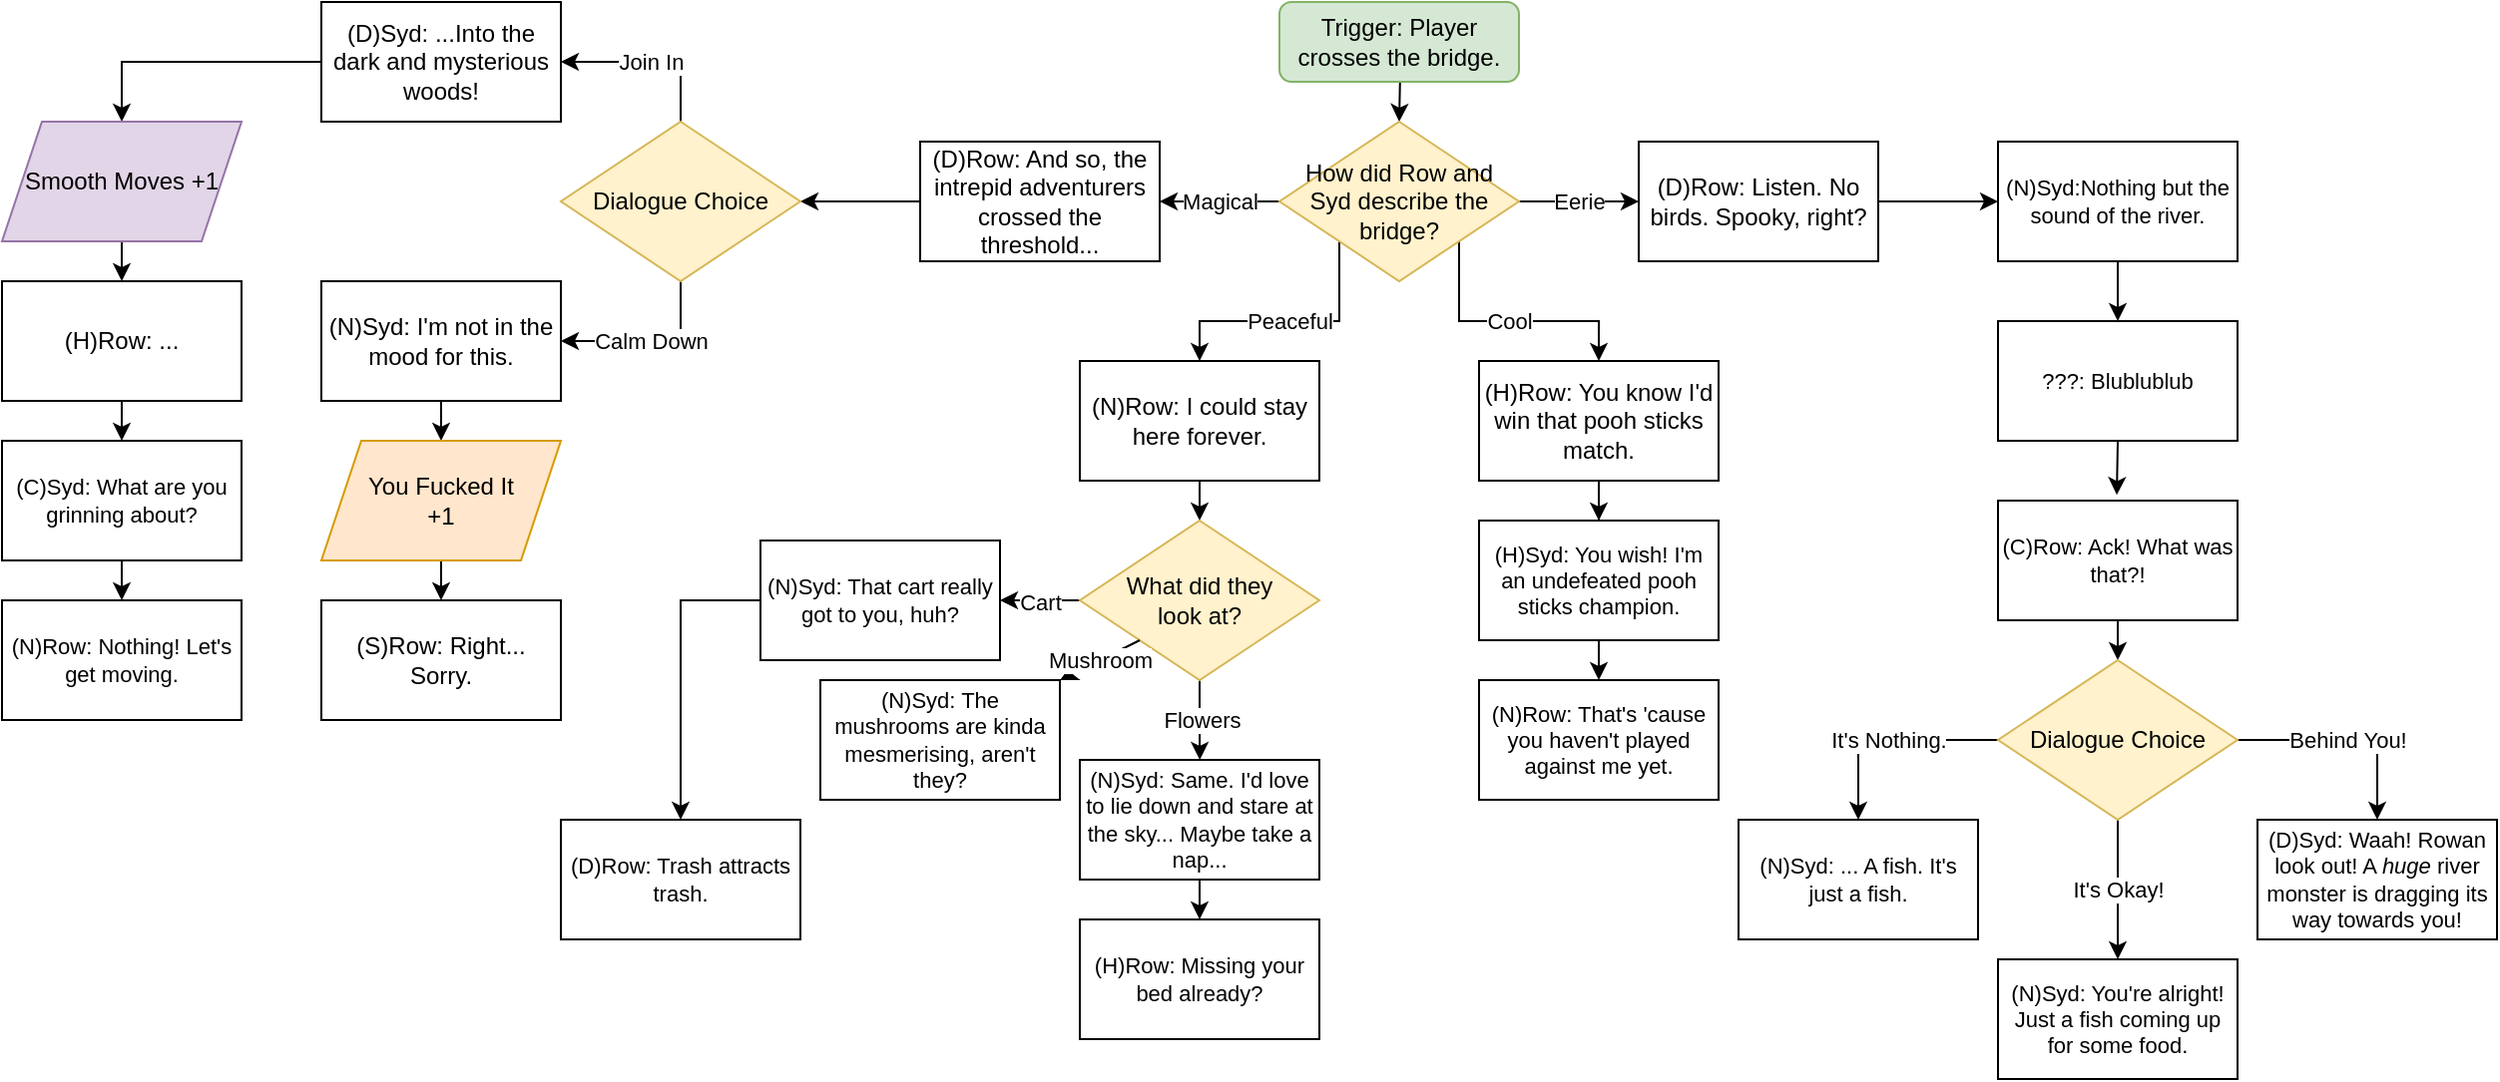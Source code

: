 <mxfile version="19.0.2" type="github">
  <diagram id="DZ8Dj9MR2hZbXhJrOcKU" name="Page-1">
    <mxGraphModel dx="2407" dy="867" grid="1" gridSize="10" guides="1" tooltips="1" connect="1" arrows="1" fold="1" page="1" pageScale="1" pageWidth="827" pageHeight="1169" math="0" shadow="0">
      <root>
        <mxCell id="0" />
        <mxCell id="1" parent="0" />
        <mxCell id="NAdVG0IVwEAJiWZTJbvc-14" style="edgeStyle=orthogonalEdgeStyle;rounded=0;orthogonalLoop=1;jettySize=auto;html=1;exitX=0.5;exitY=1;exitDx=0;exitDy=0;entryX=0.5;entryY=0;entryDx=0;entryDy=0;" parent="1" target="NAdVG0IVwEAJiWZTJbvc-13" edge="1">
          <mxGeometry relative="1" as="geometry">
            <mxPoint x="420" y="90" as="sourcePoint" />
          </mxGeometry>
        </mxCell>
        <mxCell id="NAdVG0IVwEAJiWZTJbvc-2" value="Trigger: Player crosses the bridge." style="rounded=1;whiteSpace=wrap;html=1;fillColor=#d5e8d4;strokeColor=#82b366;" parent="1" vertex="1">
          <mxGeometry x="360" y="80" width="120" height="40" as="geometry" />
        </mxCell>
        <mxCell id="NAdVG0IVwEAJiWZTJbvc-18" value="Eerie" style="edgeStyle=orthogonalEdgeStyle;rounded=0;orthogonalLoop=1;jettySize=auto;html=1;exitX=1;exitY=0.5;exitDx=0;exitDy=0;" parent="1" source="NAdVG0IVwEAJiWZTJbvc-13" target="NAdVG0IVwEAJiWZTJbvc-16" edge="1">
          <mxGeometry relative="1" as="geometry" />
        </mxCell>
        <mxCell id="NAdVG0IVwEAJiWZTJbvc-19" value="Magical" style="edgeStyle=orthogonalEdgeStyle;rounded=0;orthogonalLoop=1;jettySize=auto;html=1;exitX=0;exitY=0.5;exitDx=0;exitDy=0;entryX=1;entryY=0.5;entryDx=0;entryDy=0;" parent="1" source="NAdVG0IVwEAJiWZTJbvc-13" target="NAdVG0IVwEAJiWZTJbvc-15" edge="1">
          <mxGeometry relative="1" as="geometry" />
        </mxCell>
        <mxCell id="Kke0BGWT3q5RP1eteunb-4" value="Peaceful" style="edgeStyle=orthogonalEdgeStyle;rounded=0;orthogonalLoop=1;jettySize=auto;html=1;exitX=0;exitY=1;exitDx=0;exitDy=0;" parent="1" source="NAdVG0IVwEAJiWZTJbvc-13" target="Kke0BGWT3q5RP1eteunb-2" edge="1">
          <mxGeometry relative="1" as="geometry" />
        </mxCell>
        <mxCell id="Kke0BGWT3q5RP1eteunb-5" value="Cool" style="edgeStyle=orthogonalEdgeStyle;rounded=0;orthogonalLoop=1;jettySize=auto;html=1;exitX=1;exitY=1;exitDx=0;exitDy=0;entryX=0.5;entryY=0;entryDx=0;entryDy=0;" parent="1" source="NAdVG0IVwEAJiWZTJbvc-13" target="Kke0BGWT3q5RP1eteunb-3" edge="1">
          <mxGeometry relative="1" as="geometry" />
        </mxCell>
        <mxCell id="NAdVG0IVwEAJiWZTJbvc-13" value="How did Row and Syd describe the bridge?" style="rhombus;whiteSpace=wrap;html=1;fillColor=#fff2cc;strokeColor=#d6b656;" parent="1" vertex="1">
          <mxGeometry x="360" y="140" width="120" height="80" as="geometry" />
        </mxCell>
        <mxCell id="Kke0BGWT3q5RP1eteunb-10" style="edgeStyle=orthogonalEdgeStyle;rounded=0;orthogonalLoop=1;jettySize=auto;html=1;exitX=0;exitY=0.5;exitDx=0;exitDy=0;entryX=1;entryY=0.5;entryDx=0;entryDy=0;" parent="1" source="NAdVG0IVwEAJiWZTJbvc-15" target="Kke0BGWT3q5RP1eteunb-8" edge="1">
          <mxGeometry relative="1" as="geometry" />
        </mxCell>
        <mxCell id="NAdVG0IVwEAJiWZTJbvc-15" value="(D)Row: And so, the intrepid adventurers crossed the threshold..." style="rounded=0;whiteSpace=wrap;html=1;spacing=2;" parent="1" vertex="1">
          <mxGeometry x="180" y="150" width="120" height="60" as="geometry" />
        </mxCell>
        <mxCell id="VS9Qs09J__AlXY4NKtRz-43" style="edgeStyle=orthogonalEdgeStyle;rounded=0;orthogonalLoop=1;jettySize=auto;html=1;exitX=1;exitY=0.5;exitDx=0;exitDy=0;entryX=0;entryY=0.5;entryDx=0;entryDy=0;fontSize=11;" edge="1" parent="1" source="NAdVG0IVwEAJiWZTJbvc-16" target="VS9Qs09J__AlXY4NKtRz-42">
          <mxGeometry relative="1" as="geometry" />
        </mxCell>
        <mxCell id="NAdVG0IVwEAJiWZTJbvc-16" value="(D)Row: Listen. No birds. Spooky, right?" style="rounded=0;whiteSpace=wrap;html=1;" parent="1" vertex="1">
          <mxGeometry x="540" y="150" width="120" height="60" as="geometry" />
        </mxCell>
        <mxCell id="VS9Qs09J__AlXY4NKtRz-25" style="edgeStyle=orthogonalEdgeStyle;rounded=0;orthogonalLoop=1;jettySize=auto;html=1;exitX=0.5;exitY=1;exitDx=0;exitDy=0;entryX=0.5;entryY=0;entryDx=0;entryDy=0;fontSize=11;" edge="1" parent="1" source="Kke0BGWT3q5RP1eteunb-2" target="VS9Qs09J__AlXY4NKtRz-24">
          <mxGeometry relative="1" as="geometry" />
        </mxCell>
        <mxCell id="Kke0BGWT3q5RP1eteunb-2" value="(N)Row: I could stay here forever." style="rounded=0;whiteSpace=wrap;html=1;" parent="1" vertex="1">
          <mxGeometry x="260" y="260" width="120" height="60" as="geometry" />
        </mxCell>
        <mxCell id="VS9Qs09J__AlXY4NKtRz-33" style="edgeStyle=orthogonalEdgeStyle;rounded=0;orthogonalLoop=1;jettySize=auto;html=1;exitX=0.5;exitY=1;exitDx=0;exitDy=0;fontSize=11;" edge="1" parent="1" source="Kke0BGWT3q5RP1eteunb-3" target="VS9Qs09J__AlXY4NKtRz-34">
          <mxGeometry relative="1" as="geometry">
            <mxPoint x="520.222" y="340" as="targetPoint" />
          </mxGeometry>
        </mxCell>
        <mxCell id="Kke0BGWT3q5RP1eteunb-3" value="(H)Row: You know I&#39;d win that pooh sticks match." style="rounded=0;whiteSpace=wrap;html=1;" parent="1" vertex="1">
          <mxGeometry x="460" y="260" width="120" height="60" as="geometry" />
        </mxCell>
        <mxCell id="Kke0BGWT3q5RP1eteunb-15" value="Join In" style="edgeStyle=orthogonalEdgeStyle;rounded=0;orthogonalLoop=1;jettySize=auto;html=1;exitX=0.5;exitY=0;exitDx=0;exitDy=0;entryX=1;entryY=0.5;entryDx=0;entryDy=0;" parent="1" source="Kke0BGWT3q5RP1eteunb-8" target="Kke0BGWT3q5RP1eteunb-12" edge="1">
          <mxGeometry relative="1" as="geometry" />
        </mxCell>
        <mxCell id="Kke0BGWT3q5RP1eteunb-18" value="Calm Down" style="edgeStyle=orthogonalEdgeStyle;rounded=0;orthogonalLoop=1;jettySize=auto;html=1;exitX=0.5;exitY=1;exitDx=0;exitDy=0;entryX=1;entryY=0.5;entryDx=0;entryDy=0;" parent="1" source="Kke0BGWT3q5RP1eteunb-8" target="Kke0BGWT3q5RP1eteunb-13" edge="1">
          <mxGeometry relative="1" as="geometry" />
        </mxCell>
        <mxCell id="Kke0BGWT3q5RP1eteunb-8" value="Dialogue Choice" style="rhombus;whiteSpace=wrap;html=1;fillColor=#fff2cc;strokeColor=#d6b656;" parent="1" vertex="1">
          <mxGeometry y="140" width="120" height="80" as="geometry" />
        </mxCell>
        <mxCell id="VS9Qs09J__AlXY4NKtRz-2" style="edgeStyle=orthogonalEdgeStyle;rounded=0;orthogonalLoop=1;jettySize=auto;html=1;exitX=0;exitY=0.5;exitDx=0;exitDy=0;entryX=0.5;entryY=0;entryDx=0;entryDy=0;" edge="1" parent="1" source="Kke0BGWT3q5RP1eteunb-12" target="VS9Qs09J__AlXY4NKtRz-1">
          <mxGeometry relative="1" as="geometry" />
        </mxCell>
        <mxCell id="Kke0BGWT3q5RP1eteunb-12" value="&lt;div&gt;(D)Syd: ...Into the dark and mysterious woods!&lt;br&gt;&lt;/div&gt;" style="rounded=0;whiteSpace=wrap;html=1;" parent="1" vertex="1">
          <mxGeometry x="-120" y="80" width="120" height="60" as="geometry" />
        </mxCell>
        <mxCell id="VS9Qs09J__AlXY4NKtRz-4" style="edgeStyle=orthogonalEdgeStyle;rounded=0;orthogonalLoop=1;jettySize=auto;html=1;exitX=0.5;exitY=1;exitDx=0;exitDy=0;entryX=0.5;entryY=0;entryDx=0;entryDy=0;" edge="1" parent="1" source="Kke0BGWT3q5RP1eteunb-13" target="VS9Qs09J__AlXY4NKtRz-3">
          <mxGeometry relative="1" as="geometry" />
        </mxCell>
        <mxCell id="Kke0BGWT3q5RP1eteunb-13" value="(N)Syd: I&#39;m not in the mood for this." style="rounded=0;whiteSpace=wrap;html=1;" parent="1" vertex="1">
          <mxGeometry x="-120" y="220" width="120" height="60" as="geometry" />
        </mxCell>
        <mxCell id="VS9Qs09J__AlXY4NKtRz-8" style="edgeStyle=orthogonalEdgeStyle;rounded=0;orthogonalLoop=1;jettySize=auto;html=1;exitX=0.5;exitY=1;exitDx=0;exitDy=0;entryX=0.5;entryY=0;entryDx=0;entryDy=0;fontSize=11;" edge="1" parent="1" source="VS9Qs09J__AlXY4NKtRz-1" target="VS9Qs09J__AlXY4NKtRz-7">
          <mxGeometry relative="1" as="geometry" />
        </mxCell>
        <mxCell id="VS9Qs09J__AlXY4NKtRz-1" value="Smooth Moves +1" style="shape=parallelogram;perimeter=parallelogramPerimeter;whiteSpace=wrap;html=1;fixedSize=1;fillColor=#e1d5e7;strokeColor=#9673a6;" vertex="1" parent="1">
          <mxGeometry x="-280" y="140" width="120" height="60" as="geometry" />
        </mxCell>
        <mxCell id="VS9Qs09J__AlXY4NKtRz-6" style="edgeStyle=orthogonalEdgeStyle;rounded=0;orthogonalLoop=1;jettySize=auto;html=1;exitX=0.5;exitY=1;exitDx=0;exitDy=0;entryX=0.5;entryY=0;entryDx=0;entryDy=0;" edge="1" parent="1" source="VS9Qs09J__AlXY4NKtRz-3" target="VS9Qs09J__AlXY4NKtRz-5">
          <mxGeometry relative="1" as="geometry" />
        </mxCell>
        <mxCell id="VS9Qs09J__AlXY4NKtRz-3" value="&lt;div&gt;You Fucked It&lt;/div&gt;&lt;div&gt;+1&lt;/div&gt;" style="shape=parallelogram;perimeter=parallelogramPerimeter;whiteSpace=wrap;html=1;fixedSize=1;fillColor=#ffe6cc;strokeColor=#d79b00;" vertex="1" parent="1">
          <mxGeometry x="-120" y="300" width="120" height="60" as="geometry" />
        </mxCell>
        <mxCell id="VS9Qs09J__AlXY4NKtRz-5" value="(S)Row: Right... Sorry." style="rounded=0;whiteSpace=wrap;html=1;" vertex="1" parent="1">
          <mxGeometry x="-120" y="380" width="120" height="60" as="geometry" />
        </mxCell>
        <mxCell id="VS9Qs09J__AlXY4NKtRz-11" style="edgeStyle=orthogonalEdgeStyle;rounded=0;orthogonalLoop=1;jettySize=auto;html=1;exitX=0.5;exitY=1;exitDx=0;exitDy=0;entryX=0.5;entryY=0;entryDx=0;entryDy=0;fontSize=11;" edge="1" parent="1" source="VS9Qs09J__AlXY4NKtRz-7" target="VS9Qs09J__AlXY4NKtRz-9">
          <mxGeometry relative="1" as="geometry" />
        </mxCell>
        <mxCell id="VS9Qs09J__AlXY4NKtRz-7" value="(H)Row: ... " style="rounded=0;whiteSpace=wrap;html=1;" vertex="1" parent="1">
          <mxGeometry x="-280" y="220" width="120" height="60" as="geometry" />
        </mxCell>
        <mxCell id="VS9Qs09J__AlXY4NKtRz-13" style="edgeStyle=orthogonalEdgeStyle;rounded=0;orthogonalLoop=1;jettySize=auto;html=1;exitX=0.5;exitY=1;exitDx=0;exitDy=0;entryX=0.5;entryY=0;entryDx=0;entryDy=0;fontSize=11;" edge="1" parent="1" source="VS9Qs09J__AlXY4NKtRz-9" target="VS9Qs09J__AlXY4NKtRz-12">
          <mxGeometry relative="1" as="geometry" />
        </mxCell>
        <mxCell id="VS9Qs09J__AlXY4NKtRz-9" value="(C)Syd: What are you grinning about?" style="rounded=0;whiteSpace=wrap;html=1;fontSize=11;" vertex="1" parent="1">
          <mxGeometry x="-280" y="300" width="120" height="60" as="geometry" />
        </mxCell>
        <mxCell id="VS9Qs09J__AlXY4NKtRz-12" value="(N)Row: Nothing! Let&#39;s get moving." style="rounded=0;whiteSpace=wrap;html=1;fontSize=11;" vertex="1" parent="1">
          <mxGeometry x="-280" y="380" width="120" height="60" as="geometry" />
        </mxCell>
        <mxCell id="VS9Qs09J__AlXY4NKtRz-27" value="Cart" style="edgeStyle=orthogonalEdgeStyle;rounded=0;orthogonalLoop=1;jettySize=auto;html=1;exitX=0;exitY=0.5;exitDx=0;exitDy=0;entryX=1;entryY=0.5;entryDx=0;entryDy=0;fontSize=11;" edge="1" parent="1" source="VS9Qs09J__AlXY4NKtRz-24">
          <mxGeometry relative="1" as="geometry">
            <mxPoint x="220" y="380" as="targetPoint" />
          </mxGeometry>
        </mxCell>
        <mxCell id="VS9Qs09J__AlXY4NKtRz-28" value="Flowers" style="edgeStyle=orthogonalEdgeStyle;rounded=0;orthogonalLoop=1;jettySize=auto;html=1;exitX=0.5;exitY=1;exitDx=0;exitDy=0;fontSize=11;" edge="1" parent="1" source="VS9Qs09J__AlXY4NKtRz-24">
          <mxGeometry relative="1" as="geometry">
            <mxPoint x="320.091" y="460.0" as="targetPoint" />
          </mxGeometry>
        </mxCell>
        <mxCell id="VS9Qs09J__AlXY4NKtRz-24" value="&lt;div&gt;What did they &lt;br&gt;&lt;/div&gt;&lt;div&gt;look at?&lt;/div&gt;" style="rhombus;whiteSpace=wrap;html=1;fillColor=#fff2cc;strokeColor=#d6b656;" vertex="1" parent="1">
          <mxGeometry x="260" y="340" width="120" height="80" as="geometry" />
        </mxCell>
        <mxCell id="VS9Qs09J__AlXY4NKtRz-26" value="Mushroom" style="endArrow=classic;html=1;rounded=0;fontSize=11;" edge="1" parent="1">
          <mxGeometry width="50" height="50" relative="1" as="geometry">
            <mxPoint x="290" y="400" as="sourcePoint" />
            <mxPoint x="250" y="420" as="targetPoint" />
          </mxGeometry>
        </mxCell>
        <mxCell id="VS9Qs09J__AlXY4NKtRz-32" style="edgeStyle=orthogonalEdgeStyle;rounded=0;orthogonalLoop=1;jettySize=auto;html=1;exitX=0.5;exitY=1;exitDx=0;exitDy=0;entryX=0.5;entryY=0;entryDx=0;entryDy=0;fontSize=11;" edge="1" parent="1" source="VS9Qs09J__AlXY4NKtRz-30" target="VS9Qs09J__AlXY4NKtRz-31">
          <mxGeometry relative="1" as="geometry" />
        </mxCell>
        <mxCell id="VS9Qs09J__AlXY4NKtRz-30" value="(N)Syd: Same. I&#39;d love to lie down and stare at the sky... Maybe take a nap..." style="rounded=0;whiteSpace=wrap;html=1;fontSize=11;" vertex="1" parent="1">
          <mxGeometry x="260" y="460" width="120" height="60" as="geometry" />
        </mxCell>
        <mxCell id="VS9Qs09J__AlXY4NKtRz-31" value="(H)Row: Missing your bed already?" style="rounded=0;whiteSpace=wrap;html=1;fontSize=11;" vertex="1" parent="1">
          <mxGeometry x="260" y="540" width="120" height="60" as="geometry" />
        </mxCell>
        <mxCell id="VS9Qs09J__AlXY4NKtRz-36" style="edgeStyle=orthogonalEdgeStyle;rounded=0;orthogonalLoop=1;jettySize=auto;html=1;exitX=0.5;exitY=1;exitDx=0;exitDy=0;entryX=0.5;entryY=0;entryDx=0;entryDy=0;fontSize=11;" edge="1" parent="1" source="VS9Qs09J__AlXY4NKtRz-34" target="VS9Qs09J__AlXY4NKtRz-35">
          <mxGeometry relative="1" as="geometry" />
        </mxCell>
        <mxCell id="VS9Qs09J__AlXY4NKtRz-34" value="(H)Syd: You wish! I&#39;m an undefeated pooh sticks champion." style="rounded=0;whiteSpace=wrap;html=1;fontSize=11;" vertex="1" parent="1">
          <mxGeometry x="460.002" y="340" width="120" height="60" as="geometry" />
        </mxCell>
        <mxCell id="VS9Qs09J__AlXY4NKtRz-35" value="(N)Row: That&#39;s &#39;cause you haven&#39;t played against me yet." style="rounded=0;whiteSpace=wrap;html=1;fontSize=11;" vertex="1" parent="1">
          <mxGeometry x="460" y="420" width="120" height="60" as="geometry" />
        </mxCell>
        <mxCell id="VS9Qs09J__AlXY4NKtRz-38" value="(N)Syd: The mushrooms are kinda mesmerising, aren&#39;t they?" style="rounded=0;whiteSpace=wrap;html=1;fontSize=11;" vertex="1" parent="1">
          <mxGeometry x="130" y="420" width="120" height="60" as="geometry" />
        </mxCell>
        <mxCell id="VS9Qs09J__AlXY4NKtRz-41" style="edgeStyle=orthogonalEdgeStyle;rounded=0;orthogonalLoop=1;jettySize=auto;html=1;exitX=0;exitY=0.5;exitDx=0;exitDy=0;entryX=0.5;entryY=0;entryDx=0;entryDy=0;fontSize=11;" edge="1" parent="1" source="VS9Qs09J__AlXY4NKtRz-39" target="VS9Qs09J__AlXY4NKtRz-40">
          <mxGeometry relative="1" as="geometry" />
        </mxCell>
        <mxCell id="VS9Qs09J__AlXY4NKtRz-39" value="(N)Syd: That cart really got to you, huh?" style="rounded=0;whiteSpace=wrap;html=1;fontSize=11;" vertex="1" parent="1">
          <mxGeometry x="100" y="350" width="120" height="60" as="geometry" />
        </mxCell>
        <mxCell id="VS9Qs09J__AlXY4NKtRz-40" value="(D)Row: Trash attracts trash." style="rounded=0;whiteSpace=wrap;html=1;fontSize=11;" vertex="1" parent="1">
          <mxGeometry y="490" width="120" height="60" as="geometry" />
        </mxCell>
        <mxCell id="VS9Qs09J__AlXY4NKtRz-45" style="edgeStyle=orthogonalEdgeStyle;rounded=0;orthogonalLoop=1;jettySize=auto;html=1;exitX=0.5;exitY=1;exitDx=0;exitDy=0;entryX=0.5;entryY=0;entryDx=0;entryDy=0;fontSize=11;" edge="1" parent="1" source="VS9Qs09J__AlXY4NKtRz-42" target="VS9Qs09J__AlXY4NKtRz-44">
          <mxGeometry relative="1" as="geometry" />
        </mxCell>
        <mxCell id="VS9Qs09J__AlXY4NKtRz-42" value="(N)Syd:Nothing but the sound of the river." style="rounded=0;whiteSpace=wrap;html=1;fontSize=11;" vertex="1" parent="1">
          <mxGeometry x="720" y="150" width="120" height="60" as="geometry" />
        </mxCell>
        <mxCell id="VS9Qs09J__AlXY4NKtRz-47" style="edgeStyle=orthogonalEdgeStyle;rounded=0;orthogonalLoop=1;jettySize=auto;html=1;exitX=0.5;exitY=1;exitDx=0;exitDy=0;entryX=0.496;entryY=-0.047;entryDx=0;entryDy=0;entryPerimeter=0;fontSize=11;" edge="1" parent="1" source="VS9Qs09J__AlXY4NKtRz-44" target="VS9Qs09J__AlXY4NKtRz-46">
          <mxGeometry relative="1" as="geometry" />
        </mxCell>
        <mxCell id="VS9Qs09J__AlXY4NKtRz-44" value="???: Blublublub" style="rounded=0;whiteSpace=wrap;html=1;fontSize=11;" vertex="1" parent="1">
          <mxGeometry x="720" y="240" width="120" height="60" as="geometry" />
        </mxCell>
        <mxCell id="VS9Qs09J__AlXY4NKtRz-49" style="edgeStyle=orthogonalEdgeStyle;rounded=0;orthogonalLoop=1;jettySize=auto;html=1;exitX=0.5;exitY=1;exitDx=0;exitDy=0;entryX=0.5;entryY=0;entryDx=0;entryDy=0;fontSize=11;" edge="1" parent="1" source="VS9Qs09J__AlXY4NKtRz-46" target="VS9Qs09J__AlXY4NKtRz-48">
          <mxGeometry relative="1" as="geometry" />
        </mxCell>
        <mxCell id="VS9Qs09J__AlXY4NKtRz-46" value="(C)Row: Ack! What was that?!" style="rounded=0;whiteSpace=wrap;html=1;fontSize=11;" vertex="1" parent="1">
          <mxGeometry x="720" y="330" width="120" height="60" as="geometry" />
        </mxCell>
        <mxCell id="VS9Qs09J__AlXY4NKtRz-55" value="It&#39;s Nothing." style="edgeStyle=orthogonalEdgeStyle;rounded=0;orthogonalLoop=1;jettySize=auto;html=1;exitX=0;exitY=0.5;exitDx=0;exitDy=0;entryX=0.5;entryY=0;entryDx=0;entryDy=0;fontSize=11;" edge="1" parent="1" source="VS9Qs09J__AlXY4NKtRz-48" target="VS9Qs09J__AlXY4NKtRz-51">
          <mxGeometry relative="1" as="geometry" />
        </mxCell>
        <mxCell id="VS9Qs09J__AlXY4NKtRz-56" value="Behind You!" style="edgeStyle=orthogonalEdgeStyle;rounded=0;orthogonalLoop=1;jettySize=auto;html=1;exitX=1;exitY=0.5;exitDx=0;exitDy=0;entryX=0.5;entryY=0;entryDx=0;entryDy=0;fontSize=11;" edge="1" parent="1" source="VS9Qs09J__AlXY4NKtRz-48" target="VS9Qs09J__AlXY4NKtRz-53">
          <mxGeometry relative="1" as="geometry" />
        </mxCell>
        <mxCell id="VS9Qs09J__AlXY4NKtRz-57" value="It&#39;s Okay!" style="edgeStyle=orthogonalEdgeStyle;rounded=0;orthogonalLoop=1;jettySize=auto;html=1;exitX=0.5;exitY=1;exitDx=0;exitDy=0;entryX=0.5;entryY=0;entryDx=0;entryDy=0;fontSize=11;" edge="1" parent="1" source="VS9Qs09J__AlXY4NKtRz-48" target="VS9Qs09J__AlXY4NKtRz-54">
          <mxGeometry relative="1" as="geometry" />
        </mxCell>
        <mxCell id="VS9Qs09J__AlXY4NKtRz-48" value="Dialogue Choice" style="rhombus;whiteSpace=wrap;html=1;fillColor=#fff2cc;strokeColor=#d6b656;" vertex="1" parent="1">
          <mxGeometry x="720" y="410" width="120" height="80" as="geometry" />
        </mxCell>
        <mxCell id="VS9Qs09J__AlXY4NKtRz-51" value="(N)Syd: ... A fish. It&#39;s just a fish." style="rounded=0;whiteSpace=wrap;html=1;fontSize=11;" vertex="1" parent="1">
          <mxGeometry x="590" y="490" width="120" height="60" as="geometry" />
        </mxCell>
        <mxCell id="VS9Qs09J__AlXY4NKtRz-53" value="(D)Syd: Waah! Rowan look out! A &lt;i&gt;huge&lt;/i&gt; river monster is dragging its way towards you!" style="rounded=0;whiteSpace=wrap;html=1;fontSize=11;" vertex="1" parent="1">
          <mxGeometry x="850" y="490" width="120" height="60" as="geometry" />
        </mxCell>
        <mxCell id="VS9Qs09J__AlXY4NKtRz-54" value="(N)Syd: You&#39;re alright! Just a fish coming up for some food." style="rounded=0;whiteSpace=wrap;html=1;fontSize=11;" vertex="1" parent="1">
          <mxGeometry x="720" y="560" width="120" height="60" as="geometry" />
        </mxCell>
      </root>
    </mxGraphModel>
  </diagram>
</mxfile>
